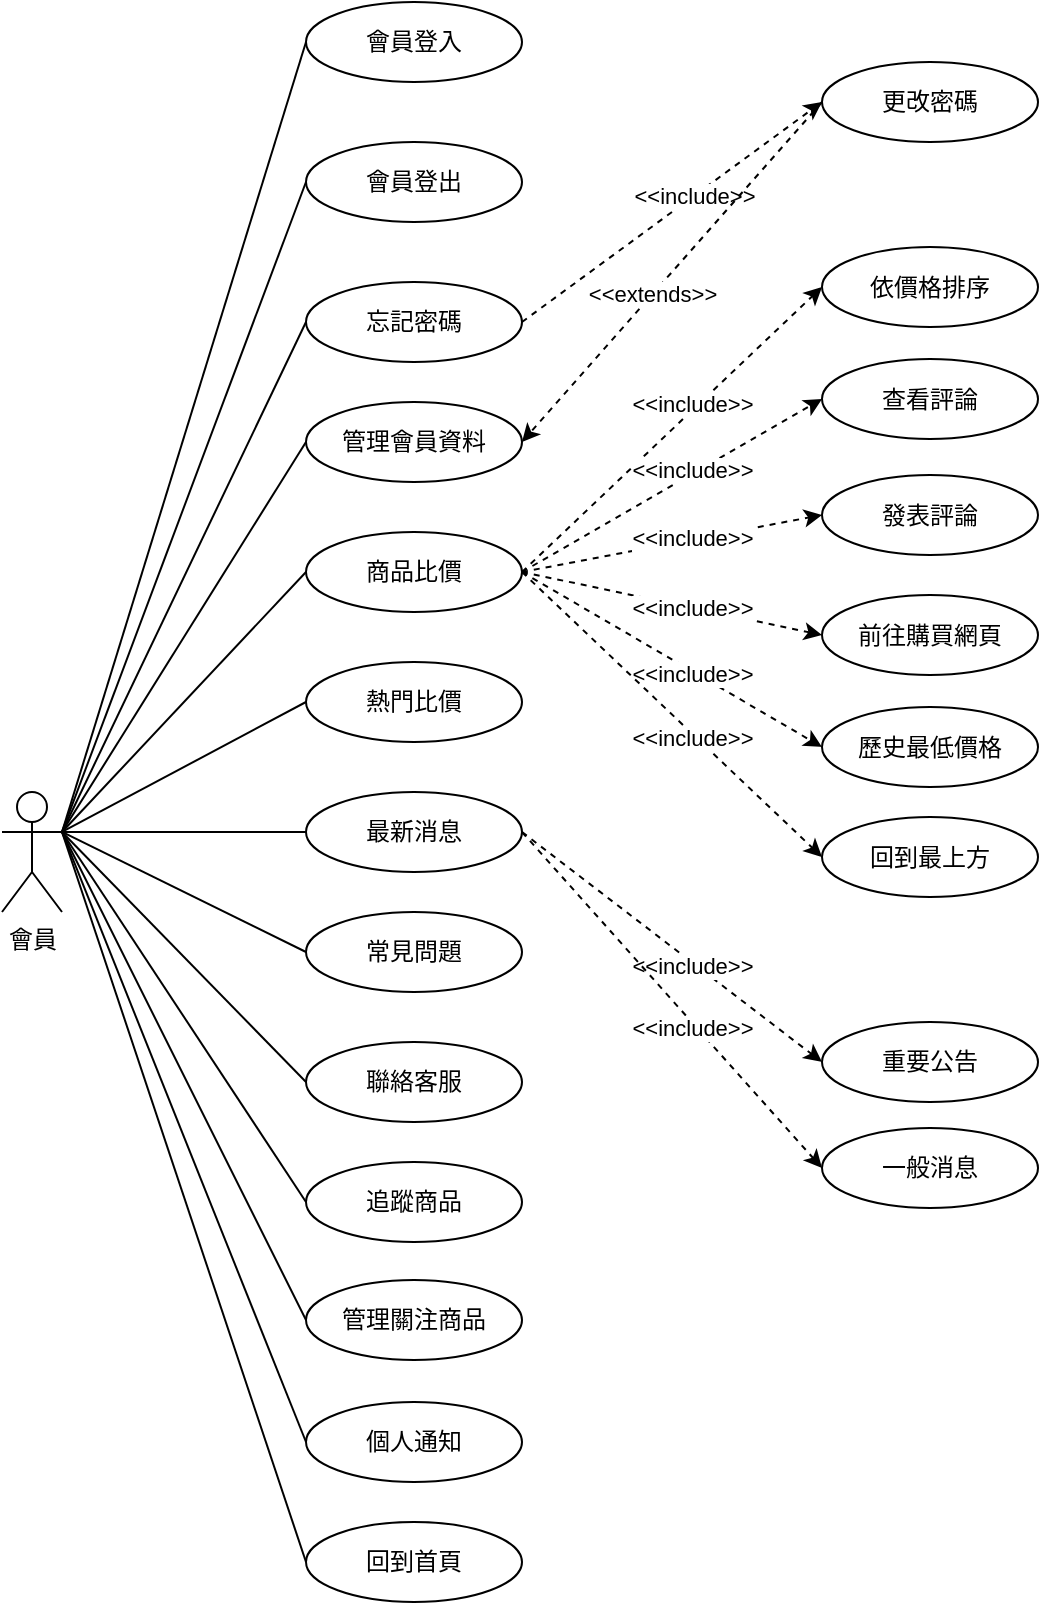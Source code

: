 <mxfile version="21.6.5" type="device">
  <diagram name="Page-1" id="L7bZQ2ZqeiiDAUVz-HTF">
    <mxGraphModel dx="1418" dy="828" grid="1" gridSize="10" guides="1" tooltips="1" connect="1" arrows="1" fold="1" page="1" pageScale="1" pageWidth="827" pageHeight="1169" math="0" shadow="0">
      <root>
        <mxCell id="0" />
        <mxCell id="1" parent="0" />
        <mxCell id="_GVOletZbV4rYhE-AKmH-26" style="rounded=0;orthogonalLoop=1;jettySize=auto;html=1;exitX=1;exitY=0.333;exitDx=0;exitDy=0;exitPerimeter=0;entryX=0;entryY=0.5;entryDx=0;entryDy=0;endArrow=none;endFill=0;" parent="1" source="_GVOletZbV4rYhE-AKmH-5" target="_GVOletZbV4rYhE-AKmH-10" edge="1">
          <mxGeometry relative="1" as="geometry" />
        </mxCell>
        <mxCell id="_GVOletZbV4rYhE-AKmH-5" value="會員" style="shape=umlActor;verticalLabelPosition=bottom;verticalAlign=top;html=1;outlineConnect=0;" parent="1" vertex="1">
          <mxGeometry x="70" y="415" width="30" height="60" as="geometry" />
        </mxCell>
        <mxCell id="_GVOletZbV4rYhE-AKmH-27" style="rounded=0;orthogonalLoop=1;jettySize=auto;html=1;exitX=1;exitY=0.333;exitDx=0;exitDy=0;exitPerimeter=0;entryX=0;entryY=0.5;entryDx=0;entryDy=0;endArrow=none;endFill=0;" parent="1" source="_GVOletZbV4rYhE-AKmH-5" target="_GVOletZbV4rYhE-AKmH-4" edge="1">
          <mxGeometry relative="1" as="geometry">
            <mxPoint x="80" y="470" as="sourcePoint" />
            <mxPoint x="232" y="330" as="targetPoint" />
          </mxGeometry>
        </mxCell>
        <mxCell id="_GVOletZbV4rYhE-AKmH-28" style="rounded=0;orthogonalLoop=1;jettySize=auto;html=1;exitX=1;exitY=0.333;exitDx=0;exitDy=0;exitPerimeter=0;entryX=0;entryY=0.5;entryDx=0;entryDy=0;endArrow=none;endFill=0;" parent="1" source="_GVOletZbV4rYhE-AKmH-5" target="_GVOletZbV4rYhE-AKmH-11" edge="1">
          <mxGeometry relative="1" as="geometry">
            <mxPoint x="80" y="470" as="sourcePoint" />
            <mxPoint x="232" y="385" as="targetPoint" />
          </mxGeometry>
        </mxCell>
        <mxCell id="_GVOletZbV4rYhE-AKmH-29" style="rounded=0;orthogonalLoop=1;jettySize=auto;html=1;exitX=1;exitY=0.333;exitDx=0;exitDy=0;exitPerimeter=0;entryX=0;entryY=0.5;entryDx=0;entryDy=0;endArrow=none;endFill=0;" parent="1" source="_GVOletZbV4rYhE-AKmH-5" target="_GVOletZbV4rYhE-AKmH-12" edge="1">
          <mxGeometry relative="1" as="geometry">
            <mxPoint x="80" y="470" as="sourcePoint" />
            <mxPoint x="232" y="445" as="targetPoint" />
          </mxGeometry>
        </mxCell>
        <mxCell id="_GVOletZbV4rYhE-AKmH-30" style="rounded=0;orthogonalLoop=1;jettySize=auto;html=1;entryX=0;entryY=0.5;entryDx=0;entryDy=0;endArrow=none;endFill=0;exitX=1;exitY=0.333;exitDx=0;exitDy=0;exitPerimeter=0;" parent="1" source="_GVOletZbV4rYhE-AKmH-5" target="_GVOletZbV4rYhE-AKmH-13" edge="1">
          <mxGeometry relative="1" as="geometry">
            <mxPoint x="70" y="460" as="sourcePoint" />
            <mxPoint x="232" y="505" as="targetPoint" />
          </mxGeometry>
        </mxCell>
        <mxCell id="_GVOletZbV4rYhE-AKmH-31" style="rounded=0;orthogonalLoop=1;jettySize=auto;html=1;entryX=0;entryY=0.5;entryDx=0;entryDy=0;endArrow=none;endFill=0;exitX=1;exitY=0.333;exitDx=0;exitDy=0;exitPerimeter=0;" parent="1" source="_GVOletZbV4rYhE-AKmH-5" target="_GVOletZbV4rYhE-AKmH-14" edge="1">
          <mxGeometry relative="1" as="geometry">
            <mxPoint x="80" y="470" as="sourcePoint" />
            <mxPoint x="232" y="565" as="targetPoint" />
          </mxGeometry>
        </mxCell>
        <mxCell id="_GVOletZbV4rYhE-AKmH-4" value="管理會員資料" style="ellipse;whiteSpace=wrap;html=1;container=0;" parent="1" vertex="1">
          <mxGeometry x="222" y="220" width="108" height="40" as="geometry" />
        </mxCell>
        <mxCell id="_GVOletZbV4rYhE-AKmH-10" value="個人通知" style="ellipse;whiteSpace=wrap;html=1;container=0;" parent="1" vertex="1">
          <mxGeometry x="222" y="720" width="108" height="40" as="geometry" />
        </mxCell>
        <mxCell id="_GVOletZbV4rYhE-AKmH-18" style="rounded=0;orthogonalLoop=1;jettySize=auto;html=1;entryX=0;entryY=0.5;entryDx=0;entryDy=0;dashed=1;exitX=1;exitY=0.5;exitDx=0;exitDy=0;" parent="1" source="_GVOletZbV4rYhE-AKmH-11" target="_GVOletZbV4rYhE-AKmH-17" edge="1">
          <mxGeometry relative="1" as="geometry" />
        </mxCell>
        <mxCell id="_GVOletZbV4rYhE-AKmH-19" value="&amp;lt;&amp;lt;include&amp;gt;&amp;gt;" style="edgeLabel;html=1;align=center;verticalAlign=middle;resizable=0;points=[];rotation=0;container=0;" parent="_GVOletZbV4rYhE-AKmH-18" vertex="1" connectable="0">
          <mxGeometry x="0.175" relative="1" as="geometry">
            <mxPoint x="-3" y="-1" as="offset" />
          </mxGeometry>
        </mxCell>
        <mxCell id="_GVOletZbV4rYhE-AKmH-11" value="商品比價" style="ellipse;whiteSpace=wrap;html=1;container=0;" parent="1" vertex="1">
          <mxGeometry x="222" y="285" width="108" height="40" as="geometry" />
        </mxCell>
        <mxCell id="_GVOletZbV4rYhE-AKmH-12" value="最新消息" style="ellipse;whiteSpace=wrap;html=1;container=0;" parent="1" vertex="1">
          <mxGeometry x="222" y="415" width="108" height="40" as="geometry" />
        </mxCell>
        <mxCell id="_GVOletZbV4rYhE-AKmH-13" value="常見問題" style="ellipse;whiteSpace=wrap;html=1;container=0;" parent="1" vertex="1">
          <mxGeometry x="222" y="475" width="108" height="40" as="geometry" />
        </mxCell>
        <mxCell id="_GVOletZbV4rYhE-AKmH-14" value="聯絡客服" style="ellipse;whiteSpace=wrap;html=1;container=0;" parent="1" vertex="1">
          <mxGeometry x="222" y="540" width="108" height="40" as="geometry" />
        </mxCell>
        <mxCell id="_GVOletZbV4rYhE-AKmH-17" value="依價格排序" style="ellipse;whiteSpace=wrap;html=1;container=0;" parent="1" vertex="1">
          <mxGeometry x="480" y="142.5" width="108" height="40" as="geometry" />
        </mxCell>
        <mxCell id="_GVOletZbV4rYhE-AKmH-23" value="熱門比價" style="ellipse;whiteSpace=wrap;html=1;container=0;" parent="1" vertex="1">
          <mxGeometry x="222" y="350" width="108" height="40" as="geometry" />
        </mxCell>
        <mxCell id="ePiex0urUSlqc0IHanKm-1" value="管理關注商品" style="ellipse;whiteSpace=wrap;html=1;container=0;" parent="1" vertex="1">
          <mxGeometry x="222" y="659" width="108" height="40" as="geometry" />
        </mxCell>
        <mxCell id="ePiex0urUSlqc0IHanKm-2" style="rounded=0;orthogonalLoop=1;jettySize=auto;html=1;entryX=0;entryY=0.5;entryDx=0;entryDy=0;endArrow=none;endFill=0;exitX=1;exitY=0.333;exitDx=0;exitDy=0;exitPerimeter=0;" parent="1" source="_GVOletZbV4rYhE-AKmH-5" target="ePiex0urUSlqc0IHanKm-1" edge="1">
          <mxGeometry relative="1" as="geometry">
            <mxPoint x="130" y="480" as="sourcePoint" />
            <mxPoint x="232" y="630" as="targetPoint" />
          </mxGeometry>
        </mxCell>
        <mxCell id="w45kgH7K9LL6XjYhxUJB-1" value="會員登入" style="ellipse;whiteSpace=wrap;html=1;container=0;" parent="1" vertex="1">
          <mxGeometry x="222" y="20" width="108" height="40" as="geometry" />
        </mxCell>
        <mxCell id="w45kgH7K9LL6XjYhxUJB-2" style="rounded=0;orthogonalLoop=1;jettySize=auto;html=1;exitX=1;exitY=0.333;exitDx=0;exitDy=0;exitPerimeter=0;entryX=0;entryY=0.5;entryDx=0;entryDy=0;endArrow=none;endFill=0;" parent="1" source="_GVOletZbV4rYhE-AKmH-5" target="w45kgH7K9LL6XjYhxUJB-1" edge="1">
          <mxGeometry relative="1" as="geometry">
            <mxPoint x="130" y="480" as="sourcePoint" />
            <mxPoint x="232" y="260" as="targetPoint" />
          </mxGeometry>
        </mxCell>
        <mxCell id="w45kgH7K9LL6XjYhxUJB-3" value="會員登出" style="ellipse;whiteSpace=wrap;html=1;container=0;" parent="1" vertex="1">
          <mxGeometry x="222" y="90" width="108" height="40" as="geometry" />
        </mxCell>
        <mxCell id="w45kgH7K9LL6XjYhxUJB-4" style="rounded=0;orthogonalLoop=1;jettySize=auto;html=1;exitX=1;exitY=0.333;exitDx=0;exitDy=0;exitPerimeter=0;entryX=0;entryY=0.5;entryDx=0;entryDy=0;endArrow=none;endFill=0;" parent="1" source="_GVOletZbV4rYhE-AKmH-5" target="w45kgH7K9LL6XjYhxUJB-3" edge="1">
          <mxGeometry relative="1" as="geometry">
            <mxPoint x="130" y="480" as="sourcePoint" />
            <mxPoint x="232" y="270" as="targetPoint" />
          </mxGeometry>
        </mxCell>
        <mxCell id="w45kgH7K9LL6XjYhxUJB-5" style="rounded=0;orthogonalLoop=1;jettySize=auto;html=1;entryX=0;entryY=0.5;entryDx=0;entryDy=0;dashed=1;exitX=1;exitY=0.5;exitDx=0;exitDy=0;" parent="1" source="_GVOletZbV4rYhE-AKmH-12" target="w45kgH7K9LL6XjYhxUJB-7" edge="1">
          <mxGeometry relative="1" as="geometry">
            <mxPoint x="350" y="495" as="sourcePoint" />
          </mxGeometry>
        </mxCell>
        <mxCell id="w45kgH7K9LL6XjYhxUJB-6" value="&amp;lt;&amp;lt;include&amp;gt;&amp;gt;" style="edgeLabel;html=1;align=center;verticalAlign=middle;resizable=0;points=[];rotation=0;container=0;" parent="w45kgH7K9LL6XjYhxUJB-5" vertex="1" connectable="0">
          <mxGeometry x="0.175" relative="1" as="geometry">
            <mxPoint x="-3" y="-1" as="offset" />
          </mxGeometry>
        </mxCell>
        <mxCell id="w45kgH7K9LL6XjYhxUJB-7" value="重要公告" style="ellipse;whiteSpace=wrap;html=1;container=0;" parent="1" vertex="1">
          <mxGeometry x="480" y="530" width="108" height="40" as="geometry" />
        </mxCell>
        <mxCell id="w45kgH7K9LL6XjYhxUJB-8" style="rounded=0;orthogonalLoop=1;jettySize=auto;html=1;entryX=0;entryY=0.5;entryDx=0;entryDy=0;dashed=1;exitX=1;exitY=0.5;exitDx=0;exitDy=0;" parent="1" source="_GVOletZbV4rYhE-AKmH-12" target="w45kgH7K9LL6XjYhxUJB-10" edge="1">
          <mxGeometry relative="1" as="geometry">
            <mxPoint x="350" y="495" as="sourcePoint" />
          </mxGeometry>
        </mxCell>
        <mxCell id="w45kgH7K9LL6XjYhxUJB-9" value="&amp;lt;&amp;lt;include&amp;gt;&amp;gt;" style="edgeLabel;html=1;align=center;verticalAlign=middle;resizable=0;points=[];rotation=0;container=0;" parent="w45kgH7K9LL6XjYhxUJB-8" vertex="1" connectable="0">
          <mxGeometry x="0.175" relative="1" as="geometry">
            <mxPoint x="-3" y="-1" as="offset" />
          </mxGeometry>
        </mxCell>
        <mxCell id="w45kgH7K9LL6XjYhxUJB-10" value="一般消息" style="ellipse;whiteSpace=wrap;html=1;container=0;" parent="1" vertex="1">
          <mxGeometry x="480" y="583" width="108" height="40" as="geometry" />
        </mxCell>
        <mxCell id="JMgklnMmd8aymuEYL1tp-1" value="忘記密碼" style="ellipse;whiteSpace=wrap;html=1;container=0;" parent="1" vertex="1">
          <mxGeometry x="222" y="160" width="108" height="40" as="geometry" />
        </mxCell>
        <mxCell id="JMgklnMmd8aymuEYL1tp-2" style="rounded=0;orthogonalLoop=1;jettySize=auto;html=1;exitX=1;exitY=0.333;exitDx=0;exitDy=0;exitPerimeter=0;entryX=0;entryY=0.5;entryDx=0;entryDy=0;endArrow=none;endFill=0;" parent="1" source="_GVOletZbV4rYhE-AKmH-5" target="JMgklnMmd8aymuEYL1tp-1" edge="1">
          <mxGeometry relative="1" as="geometry">
            <mxPoint x="110" y="445" as="sourcePoint" />
            <mxPoint x="232" y="250" as="targetPoint" />
          </mxGeometry>
        </mxCell>
        <mxCell id="JMgklnMmd8aymuEYL1tp-3" value="更改密碼" style="ellipse;whiteSpace=wrap;html=1;container=0;" parent="1" vertex="1">
          <mxGeometry x="480" y="50" width="108" height="40" as="geometry" />
        </mxCell>
        <mxCell id="JMgklnMmd8aymuEYL1tp-4" style="rounded=0;orthogonalLoop=1;jettySize=auto;html=1;entryX=0;entryY=0.5;entryDx=0;entryDy=0;dashed=1;exitX=1;exitY=0.5;exitDx=0;exitDy=0;" parent="1" source="JMgklnMmd8aymuEYL1tp-1" target="JMgklnMmd8aymuEYL1tp-3" edge="1">
          <mxGeometry relative="1" as="geometry">
            <mxPoint x="390" y="170" as="sourcePoint" />
            <mxPoint x="490" y="195" as="targetPoint" />
          </mxGeometry>
        </mxCell>
        <mxCell id="JMgklnMmd8aymuEYL1tp-5" value="&amp;lt;&amp;lt;include&amp;gt;&amp;gt;" style="edgeLabel;html=1;align=center;verticalAlign=middle;resizable=0;points=[];container=0;" parent="JMgklnMmd8aymuEYL1tp-4" vertex="1" connectable="0">
          <mxGeometry x="0.14" relative="1" as="geometry">
            <mxPoint y="-1" as="offset" />
          </mxGeometry>
        </mxCell>
        <mxCell id="JMgklnMmd8aymuEYL1tp-7" style="rounded=0;orthogonalLoop=1;jettySize=auto;html=1;entryX=1;entryY=0.5;entryDx=0;entryDy=0;dashed=1;exitX=0;exitY=0.5;exitDx=0;exitDy=0;" parent="1" source="JMgklnMmd8aymuEYL1tp-3" target="_GVOletZbV4rYhE-AKmH-4" edge="1">
          <mxGeometry relative="1" as="geometry">
            <mxPoint x="340" y="240" as="sourcePoint" />
            <mxPoint x="490" y="136" as="targetPoint" />
          </mxGeometry>
        </mxCell>
        <mxCell id="JMgklnMmd8aymuEYL1tp-8" value="&amp;lt;&amp;lt;extends&amp;gt;&amp;gt;" style="edgeLabel;html=1;align=center;verticalAlign=middle;resizable=0;points=[];container=0;" parent="JMgklnMmd8aymuEYL1tp-7" vertex="1" connectable="0">
          <mxGeometry x="0.14" relative="1" as="geometry">
            <mxPoint y="-1" as="offset" />
          </mxGeometry>
        </mxCell>
        <mxCell id="iv2f_0kQmsVtngjOWERj-2" style="rounded=0;orthogonalLoop=1;jettySize=auto;html=1;exitX=1;exitY=0.333;exitDx=0;exitDy=0;exitPerimeter=0;entryX=0;entryY=0.5;entryDx=0;entryDy=0;endArrow=none;endFill=0;" parent="1" source="_GVOletZbV4rYhE-AKmH-5" target="_GVOletZbV4rYhE-AKmH-23" edge="1">
          <mxGeometry relative="1" as="geometry">
            <mxPoint x="110" y="445" as="sourcePoint" />
            <mxPoint x="232" y="475" as="targetPoint" />
          </mxGeometry>
        </mxCell>
        <mxCell id="IPvDzBFSkMaeRM_ov8A0-1" value="查看評論" style="ellipse;whiteSpace=wrap;html=1;container=0;" parent="1" vertex="1">
          <mxGeometry x="480" y="198.5" width="108" height="40" as="geometry" />
        </mxCell>
        <mxCell id="IPvDzBFSkMaeRM_ov8A0-2" style="rounded=0;orthogonalLoop=1;jettySize=auto;html=1;entryX=0;entryY=0.5;entryDx=0;entryDy=0;dashed=1;exitX=1;exitY=0.5;exitDx=0;exitDy=0;" parent="1" source="_GVOletZbV4rYhE-AKmH-11" target="IPvDzBFSkMaeRM_ov8A0-1" edge="1">
          <mxGeometry relative="1" as="geometry">
            <mxPoint x="340" y="315" as="sourcePoint" />
            <mxPoint x="490" y="275" as="targetPoint" />
          </mxGeometry>
        </mxCell>
        <mxCell id="IPvDzBFSkMaeRM_ov8A0-3" value="&amp;lt;&amp;lt;include&amp;gt;&amp;gt;" style="edgeLabel;html=1;align=center;verticalAlign=middle;resizable=0;points=[];rotation=0;container=0;" parent="IPvDzBFSkMaeRM_ov8A0-2" vertex="1" connectable="0">
          <mxGeometry x="0.175" relative="1" as="geometry">
            <mxPoint x="-3" y="-1" as="offset" />
          </mxGeometry>
        </mxCell>
        <mxCell id="IPvDzBFSkMaeRM_ov8A0-4" value="追蹤商品" style="ellipse;whiteSpace=wrap;html=1;container=0;" parent="1" vertex="1">
          <mxGeometry x="222" y="600" width="108" height="40" as="geometry" />
        </mxCell>
        <mxCell id="XdItT-43iPu5ycNKS1ps-2" value="前往購買網頁" style="ellipse;whiteSpace=wrap;html=1;container=0;" parent="1" vertex="1">
          <mxGeometry x="480" y="316.5" width="108" height="40" as="geometry" />
        </mxCell>
        <mxCell id="XdItT-43iPu5ycNKS1ps-3" style="rounded=0;orthogonalLoop=1;jettySize=auto;html=1;entryX=0;entryY=0.5;entryDx=0;entryDy=0;dashed=1;exitX=1;exitY=0.5;exitDx=0;exitDy=0;" parent="1" source="_GVOletZbV4rYhE-AKmH-11" target="XdItT-43iPu5ycNKS1ps-2" edge="1">
          <mxGeometry relative="1" as="geometry">
            <mxPoint x="340" y="315" as="sourcePoint" />
            <mxPoint x="490" y="312" as="targetPoint" />
          </mxGeometry>
        </mxCell>
        <mxCell id="XdItT-43iPu5ycNKS1ps-4" value="&amp;lt;&amp;lt;include&amp;gt;&amp;gt;" style="edgeLabel;html=1;align=center;verticalAlign=middle;resizable=0;points=[];rotation=0;container=0;" parent="XdItT-43iPu5ycNKS1ps-3" vertex="1" connectable="0">
          <mxGeometry x="0.175" relative="1" as="geometry">
            <mxPoint x="-3" y="-1" as="offset" />
          </mxGeometry>
        </mxCell>
        <mxCell id="XdItT-43iPu5ycNKS1ps-5" style="rounded=0;orthogonalLoop=1;jettySize=auto;html=1;entryX=0;entryY=0.5;entryDx=0;entryDy=0;endArrow=none;endFill=0;exitX=1;exitY=0.333;exitDx=0;exitDy=0;exitPerimeter=0;" parent="1" source="_GVOletZbV4rYhE-AKmH-5" target="IPvDzBFSkMaeRM_ov8A0-4" edge="1">
          <mxGeometry relative="1" as="geometry">
            <mxPoint x="110" y="445" as="sourcePoint" />
            <mxPoint x="232" y="610" as="targetPoint" />
          </mxGeometry>
        </mxCell>
        <mxCell id="n2RypQ44WeS3OVj184r4-2" value="發表評論" style="ellipse;whiteSpace=wrap;html=1;container=0;" parent="1" vertex="1">
          <mxGeometry x="480" y="256.5" width="108" height="40" as="geometry" />
        </mxCell>
        <mxCell id="evuzvhIzIPN2P9gqcjDo-1" value="歷史最低價格" style="ellipse;whiteSpace=wrap;html=1;container=0;" parent="1" vertex="1">
          <mxGeometry x="480" y="372.5" width="108" height="40" as="geometry" />
        </mxCell>
        <mxCell id="evuzvhIzIPN2P9gqcjDo-3" style="rounded=0;orthogonalLoop=1;jettySize=auto;html=1;entryX=0;entryY=0.5;entryDx=0;entryDy=0;dashed=1;exitX=1;exitY=0.5;exitDx=0;exitDy=0;" parent="1" source="_GVOletZbV4rYhE-AKmH-11" target="evuzvhIzIPN2P9gqcjDo-1" edge="1">
          <mxGeometry relative="1" as="geometry">
            <mxPoint x="340" y="315" as="sourcePoint" />
            <mxPoint x="490" y="334" as="targetPoint" />
          </mxGeometry>
        </mxCell>
        <mxCell id="evuzvhIzIPN2P9gqcjDo-4" value="&amp;lt;&amp;lt;include&amp;gt;&amp;gt;" style="edgeLabel;html=1;align=center;verticalAlign=middle;resizable=0;points=[];rotation=0;container=0;" parent="evuzvhIzIPN2P9gqcjDo-3" vertex="1" connectable="0">
          <mxGeometry x="0.175" relative="1" as="geometry">
            <mxPoint x="-3" y="-1" as="offset" />
          </mxGeometry>
        </mxCell>
        <mxCell id="5xJDi66b0N0iuiJvP9r6-1" value="回到首頁" style="ellipse;whiteSpace=wrap;html=1;container=0;" parent="1" vertex="1">
          <mxGeometry x="222" y="780" width="108" height="40" as="geometry" />
        </mxCell>
        <mxCell id="5xJDi66b0N0iuiJvP9r6-2" style="rounded=0;orthogonalLoop=1;jettySize=auto;html=1;exitX=1;exitY=0.333;exitDx=0;exitDy=0;exitPerimeter=0;entryX=0;entryY=0.5;entryDx=0;entryDy=0;endArrow=none;endFill=0;" parent="1" source="_GVOletZbV4rYhE-AKmH-5" target="5xJDi66b0N0iuiJvP9r6-1" edge="1">
          <mxGeometry relative="1" as="geometry">
            <mxPoint x="110" y="445" as="sourcePoint" />
            <mxPoint x="232" y="850" as="targetPoint" />
          </mxGeometry>
        </mxCell>
        <mxCell id="5xJDi66b0N0iuiJvP9r6-3" value="回到最上方" style="ellipse;whiteSpace=wrap;html=1;container=0;" parent="1" vertex="1">
          <mxGeometry x="480" y="427.5" width="108" height="40" as="geometry" />
        </mxCell>
        <mxCell id="5xJDi66b0N0iuiJvP9r6-4" style="rounded=0;orthogonalLoop=1;jettySize=auto;html=1;entryX=0;entryY=0.5;entryDx=0;entryDy=0;dashed=1;exitX=1;exitY=0.5;exitDx=0;exitDy=0;" parent="1" source="_GVOletZbV4rYhE-AKmH-11" target="5xJDi66b0N0iuiJvP9r6-3" edge="1">
          <mxGeometry relative="1" as="geometry">
            <mxPoint x="340" y="315" as="sourcePoint" />
            <mxPoint x="490" y="370" as="targetPoint" />
          </mxGeometry>
        </mxCell>
        <mxCell id="5xJDi66b0N0iuiJvP9r6-5" value="&amp;lt;&amp;lt;include&amp;gt;&amp;gt;" style="edgeLabel;html=1;align=center;verticalAlign=middle;resizable=0;points=[];rotation=0;container=0;" parent="5xJDi66b0N0iuiJvP9r6-4" vertex="1" connectable="0">
          <mxGeometry x="0.175" relative="1" as="geometry">
            <mxPoint x="-3" y="-1" as="offset" />
          </mxGeometry>
        </mxCell>
        <mxCell id="2_keDaQ0PbiMLnYZdIa0-1" style="rounded=0;orthogonalLoop=1;jettySize=auto;html=1;entryX=0;entryY=0.5;entryDx=0;entryDy=0;dashed=1;exitX=1;exitY=0.5;exitDx=0;exitDy=0;" edge="1" parent="1" source="_GVOletZbV4rYhE-AKmH-11" target="n2RypQ44WeS3OVj184r4-2">
          <mxGeometry relative="1" as="geometry">
            <mxPoint x="340" y="315" as="sourcePoint" />
            <mxPoint x="490" y="256" as="targetPoint" />
          </mxGeometry>
        </mxCell>
        <mxCell id="2_keDaQ0PbiMLnYZdIa0-2" value="&amp;lt;&amp;lt;include&amp;gt;&amp;gt;" style="edgeLabel;html=1;align=center;verticalAlign=middle;resizable=0;points=[];rotation=0;container=0;" vertex="1" connectable="0" parent="2_keDaQ0PbiMLnYZdIa0-1">
          <mxGeometry x="0.175" relative="1" as="geometry">
            <mxPoint x="-3" y="-1" as="offset" />
          </mxGeometry>
        </mxCell>
      </root>
    </mxGraphModel>
  </diagram>
</mxfile>
